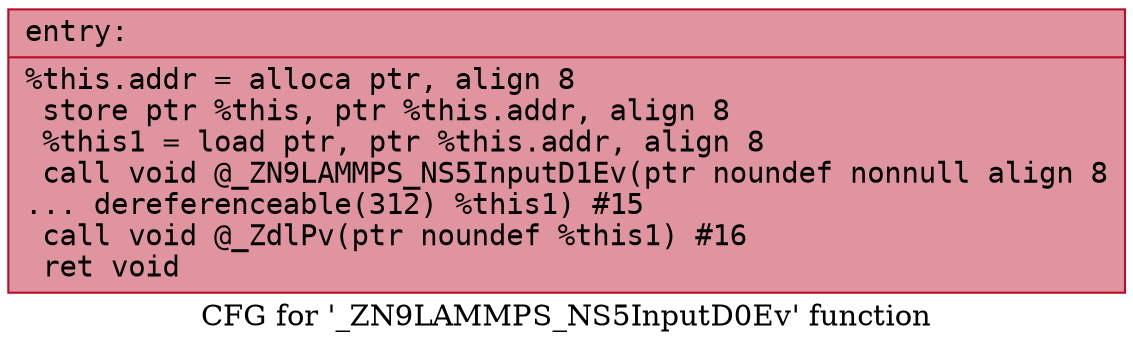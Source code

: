 digraph "CFG for '_ZN9LAMMPS_NS5InputD0Ev' function" {
	label="CFG for '_ZN9LAMMPS_NS5InputD0Ev' function";

	Node0x5628734d4ed0 [shape=record,color="#b70d28ff", style=filled, fillcolor="#b70d2870" fontname="Courier",label="{entry:\l|  %this.addr = alloca ptr, align 8\l  store ptr %this, ptr %this.addr, align 8\l  %this1 = load ptr, ptr %this.addr, align 8\l  call void @_ZN9LAMMPS_NS5InputD1Ev(ptr noundef nonnull align 8\l... dereferenceable(312) %this1) #15\l  call void @_ZdlPv(ptr noundef %this1) #16\l  ret void\l}"];
}
